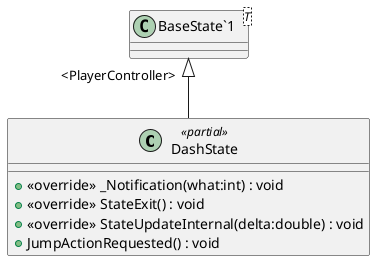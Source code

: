 @startuml
class DashState <<partial>> {
    + <<override>> _Notification(what:int) : void
    + <<override>> StateExit() : void
    + <<override>> StateUpdateInternal(delta:double) : void
    + JumpActionRequested() : void
}
class "BaseState`1"<T> {
}
"BaseState`1" "<PlayerController>" <|-- DashState
@enduml
